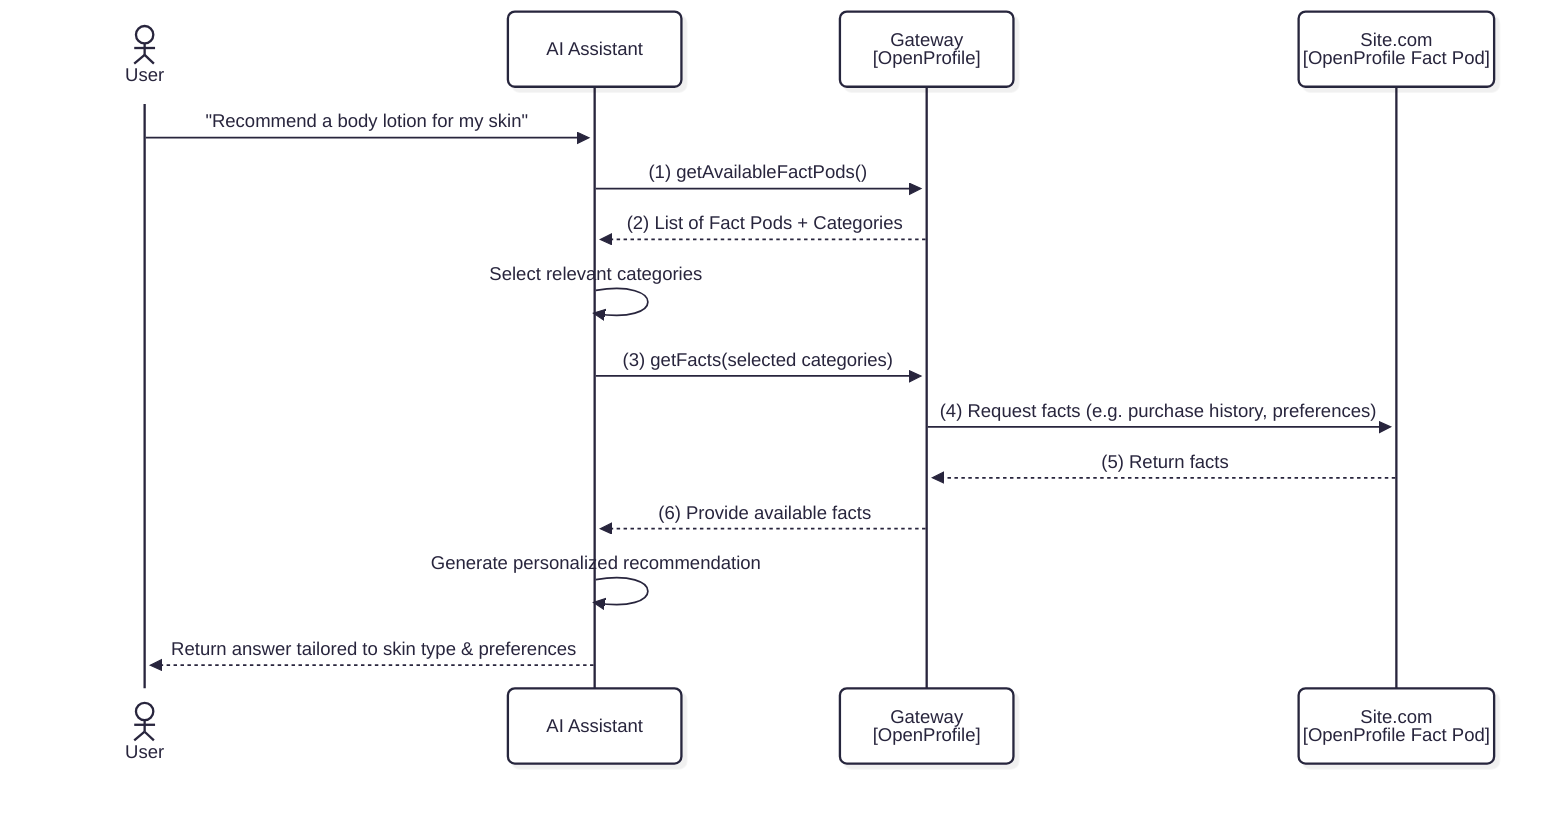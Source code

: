 ---
config:
  look: neo
  theme: redux
---

sequenceDiagram
    actor User
    participant LLM as AI Assistant
    participant Gateway as Gateway<br>[OpenProfile]
    participant FactPod as Site.com<br>[OpenProfile Fact Pod]

%% Step 1 - User request
    User->>LLM: "Recommend a body lotion for my skin"

%% Step 2 - Fetch available Fact Pods
    LLM->>Gateway: (1) getAvailableFactPods()
    Gateway-->>LLM: (2) List of Fact Pods + Categories

%% Step 3 - Select relevant categories and fetch facts
    LLM->>LLM: Select relevant categories
    LLM->>Gateway: (3) getFacts(selected categories)

%% Step 4 - Query Fact Pods for data
    Gateway->>FactPod: (4) Request facts (e.g. purchase history, preferences)
    FactPod-->>Gateway: (5) Return facts
    Gateway-->>LLM: (6) Provide available facts

%% Step 5 - Generate answer
    LLM->>LLM: Generate personalized recommendation
    LLM-->>User: Return answer tailored to skin type & preferences